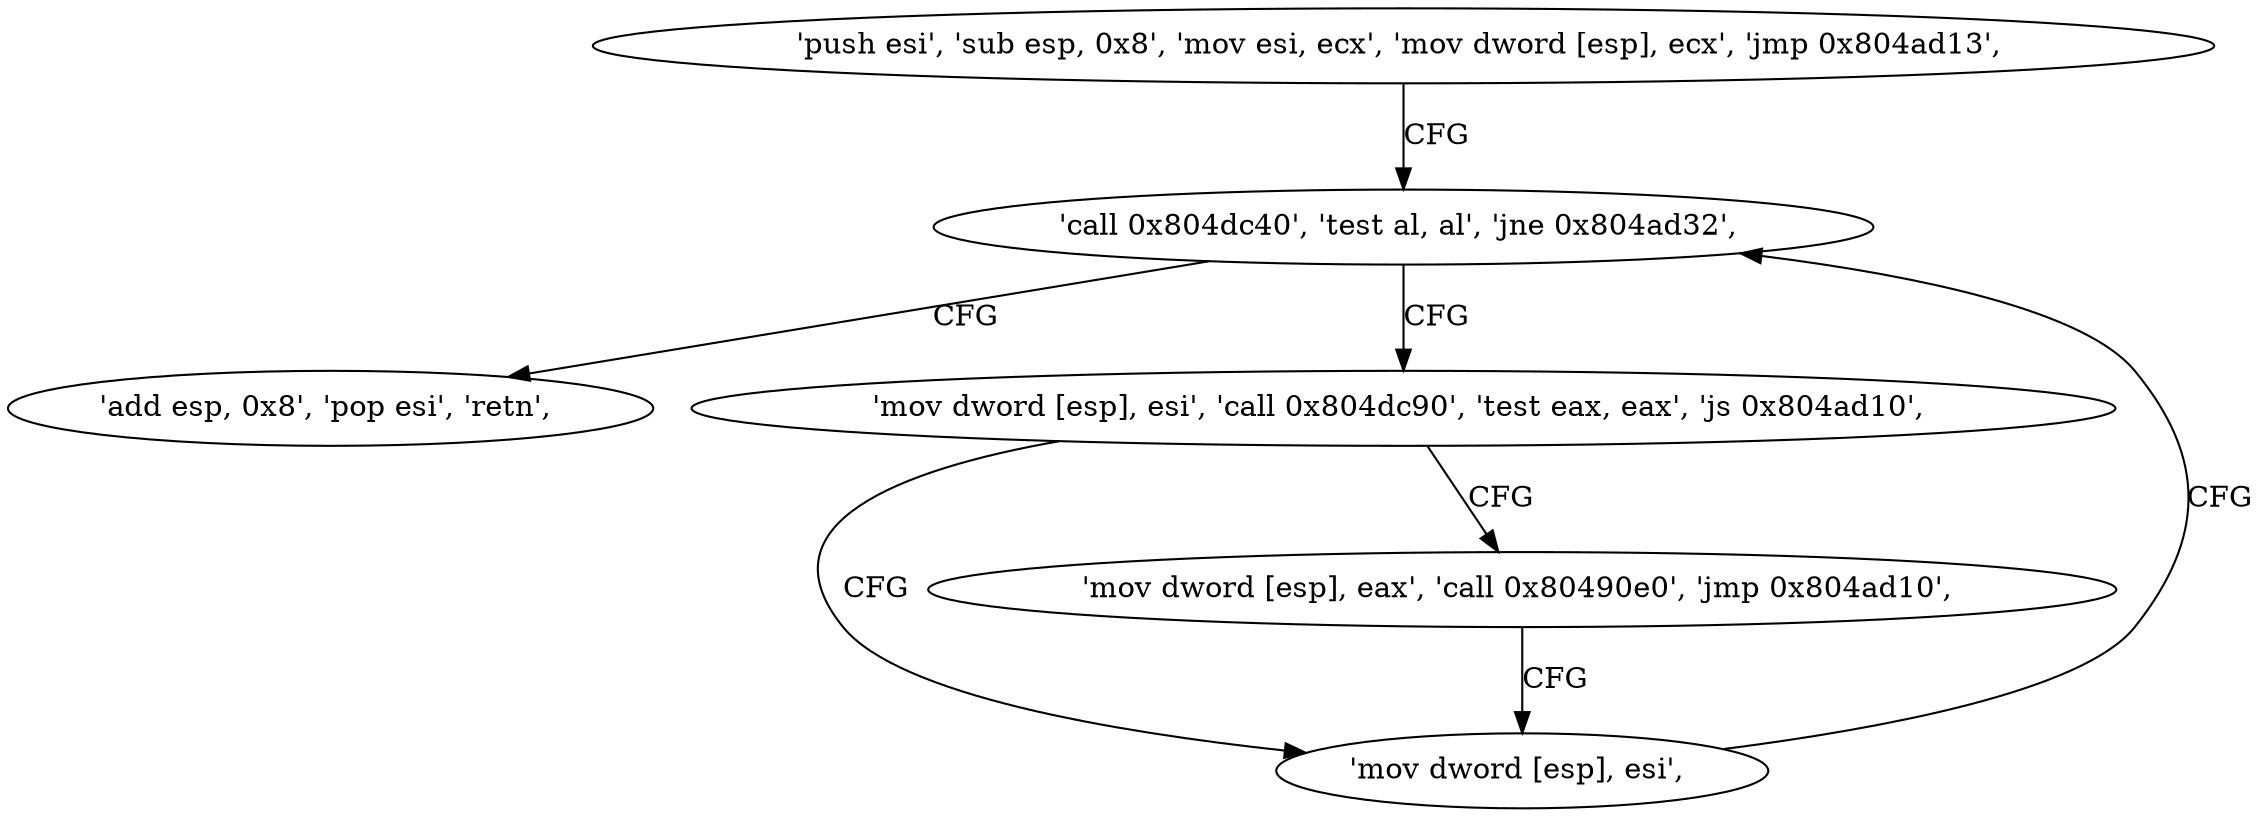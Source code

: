 digraph "func" {
"134524160" [label = "'push esi', 'sub esp, 0x8', 'mov esi, ecx', 'mov dword [esp], ecx', 'jmp 0x804ad13', " ]
"134524179" [label = "'call 0x804dc40', 'test al, al', 'jne 0x804ad32', " ]
"134524210" [label = "'add esp, 0x8', 'pop esi', 'retn', " ]
"134524188" [label = "'mov dword [esp], esi', 'call 0x804dc90', 'test eax, eax', 'js 0x804ad10', " ]
"134524176" [label = "'mov dword [esp], esi', " ]
"134524200" [label = "'mov dword [esp], eax', 'call 0x80490e0', 'jmp 0x804ad10', " ]
"134524160" -> "134524179" [ label = "CFG" ]
"134524179" -> "134524210" [ label = "CFG" ]
"134524179" -> "134524188" [ label = "CFG" ]
"134524188" -> "134524176" [ label = "CFG" ]
"134524188" -> "134524200" [ label = "CFG" ]
"134524176" -> "134524179" [ label = "CFG" ]
"134524200" -> "134524176" [ label = "CFG" ]
}
